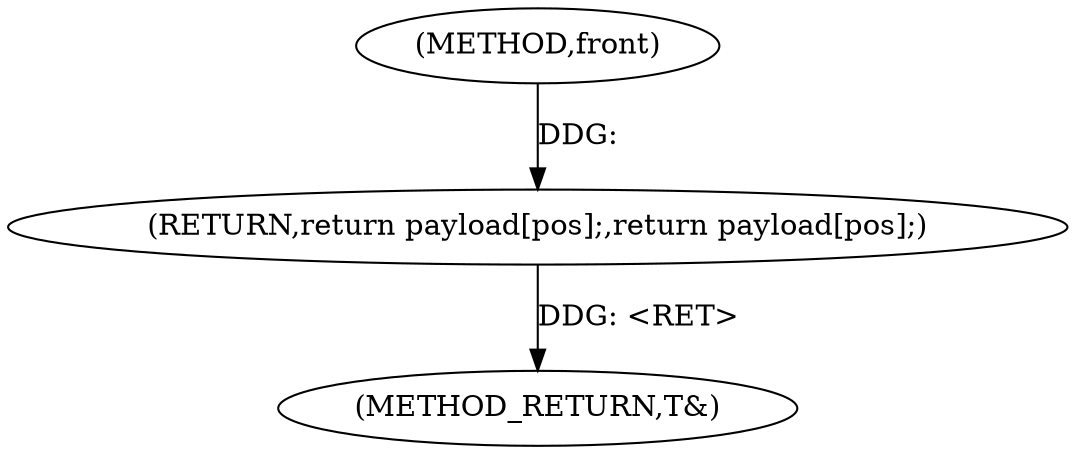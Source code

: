 digraph "front" {  
"1004263" [label = "(METHOD,front)" ]
"1004269" [label = "(METHOD_RETURN,T&)" ]
"1004265" [label = "(RETURN,return payload[pos];,return payload[pos];)" ]
  "1004265" -> "1004269"  [ label = "DDG: <RET>"] 
  "1004263" -> "1004265"  [ label = "DDG: "] 
}
